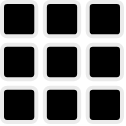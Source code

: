 <mxfile version="21.6.8" type="device">
  <diagram name="Page-1" id="IAT_zLHbJXPsEgh-wpGH">
    <mxGraphModel dx="196" dy="134" grid="1" gridSize="10" guides="1" tooltips="1" connect="1" arrows="1" fold="1" page="1" pageScale="1" pageWidth="850" pageHeight="1100" math="0" shadow="0">
      <root>
        <mxCell id="0" />
        <mxCell id="1" parent="0" />
        <mxCell id="PKK7FRxRFlDkKAY3ubbO-10" value="" style="group;fillColor=none;" parent="1" vertex="1" connectable="0">
          <mxGeometry x="40" y="40" width="60" height="60" as="geometry" />
        </mxCell>
        <mxCell id="PKK7FRxRFlDkKAY3ubbO-1" value="" style="rounded=1;whiteSpace=wrap;html=1;fillColor=#000000;strokeWidth=2;strokeColor=#EBEBEB;" parent="PKK7FRxRFlDkKAY3ubbO-10" vertex="1">
          <mxGeometry width="17.143" height="17.143" as="geometry" />
        </mxCell>
        <mxCell id="PKK7FRxRFlDkKAY3ubbO-2" value="" style="rounded=1;whiteSpace=wrap;html=1;fillColor=#000000;strokeWidth=2;strokeColor=#EBEBEB;" parent="PKK7FRxRFlDkKAY3ubbO-10" vertex="1">
          <mxGeometry x="21.429" width="17.143" height="17.143" as="geometry" />
        </mxCell>
        <mxCell id="PKK7FRxRFlDkKAY3ubbO-3" value="" style="rounded=1;whiteSpace=wrap;html=1;fillColor=#000000;strokeWidth=2;strokeColor=#EBEBEB;" parent="PKK7FRxRFlDkKAY3ubbO-10" vertex="1">
          <mxGeometry x="42.857" width="17.143" height="17.143" as="geometry" />
        </mxCell>
        <mxCell id="PKK7FRxRFlDkKAY3ubbO-4" value="" style="rounded=1;whiteSpace=wrap;html=1;fillColor=#000000;strokeWidth=2;strokeColor=#EBEBEB;" parent="PKK7FRxRFlDkKAY3ubbO-10" vertex="1">
          <mxGeometry y="21.429" width="17.143" height="17.143" as="geometry" />
        </mxCell>
        <mxCell id="PKK7FRxRFlDkKAY3ubbO-5" value="" style="rounded=1;whiteSpace=wrap;html=1;fillColor=#000000;strokeWidth=2;strokeColor=#EBEBEB;" parent="PKK7FRxRFlDkKAY3ubbO-10" vertex="1">
          <mxGeometry x="21.429" y="21.429" width="17.143" height="17.143" as="geometry" />
        </mxCell>
        <mxCell id="PKK7FRxRFlDkKAY3ubbO-6" value="" style="rounded=1;whiteSpace=wrap;html=1;fillColor=#000000;strokeWidth=2;strokeColor=#EBEBEB;" parent="PKK7FRxRFlDkKAY3ubbO-10" vertex="1">
          <mxGeometry x="42.857" y="21.429" width="17.143" height="17.143" as="geometry" />
        </mxCell>
        <mxCell id="PKK7FRxRFlDkKAY3ubbO-7" value="" style="rounded=1;whiteSpace=wrap;html=1;fillColor=#000000;strokeWidth=2;strokeColor=#EBEBEB;" parent="PKK7FRxRFlDkKAY3ubbO-10" vertex="1">
          <mxGeometry y="42.857" width="17.143" height="17.143" as="geometry" />
        </mxCell>
        <mxCell id="PKK7FRxRFlDkKAY3ubbO-8" value="" style="rounded=1;whiteSpace=wrap;html=1;fillColor=#000000;strokeWidth=2;strokeColor=#EBEBEB;" parent="PKK7FRxRFlDkKAY3ubbO-10" vertex="1">
          <mxGeometry x="21.429" y="42.857" width="17.143" height="17.143" as="geometry" />
        </mxCell>
        <mxCell id="PKK7FRxRFlDkKAY3ubbO-9" value="" style="rounded=1;whiteSpace=wrap;html=1;fillColor=#000000;strokeWidth=2;strokeColor=#EBEBEB;" parent="PKK7FRxRFlDkKAY3ubbO-10" vertex="1">
          <mxGeometry x="42.857" y="42.857" width="17.143" height="17.143" as="geometry" />
        </mxCell>
      </root>
    </mxGraphModel>
  </diagram>
</mxfile>
